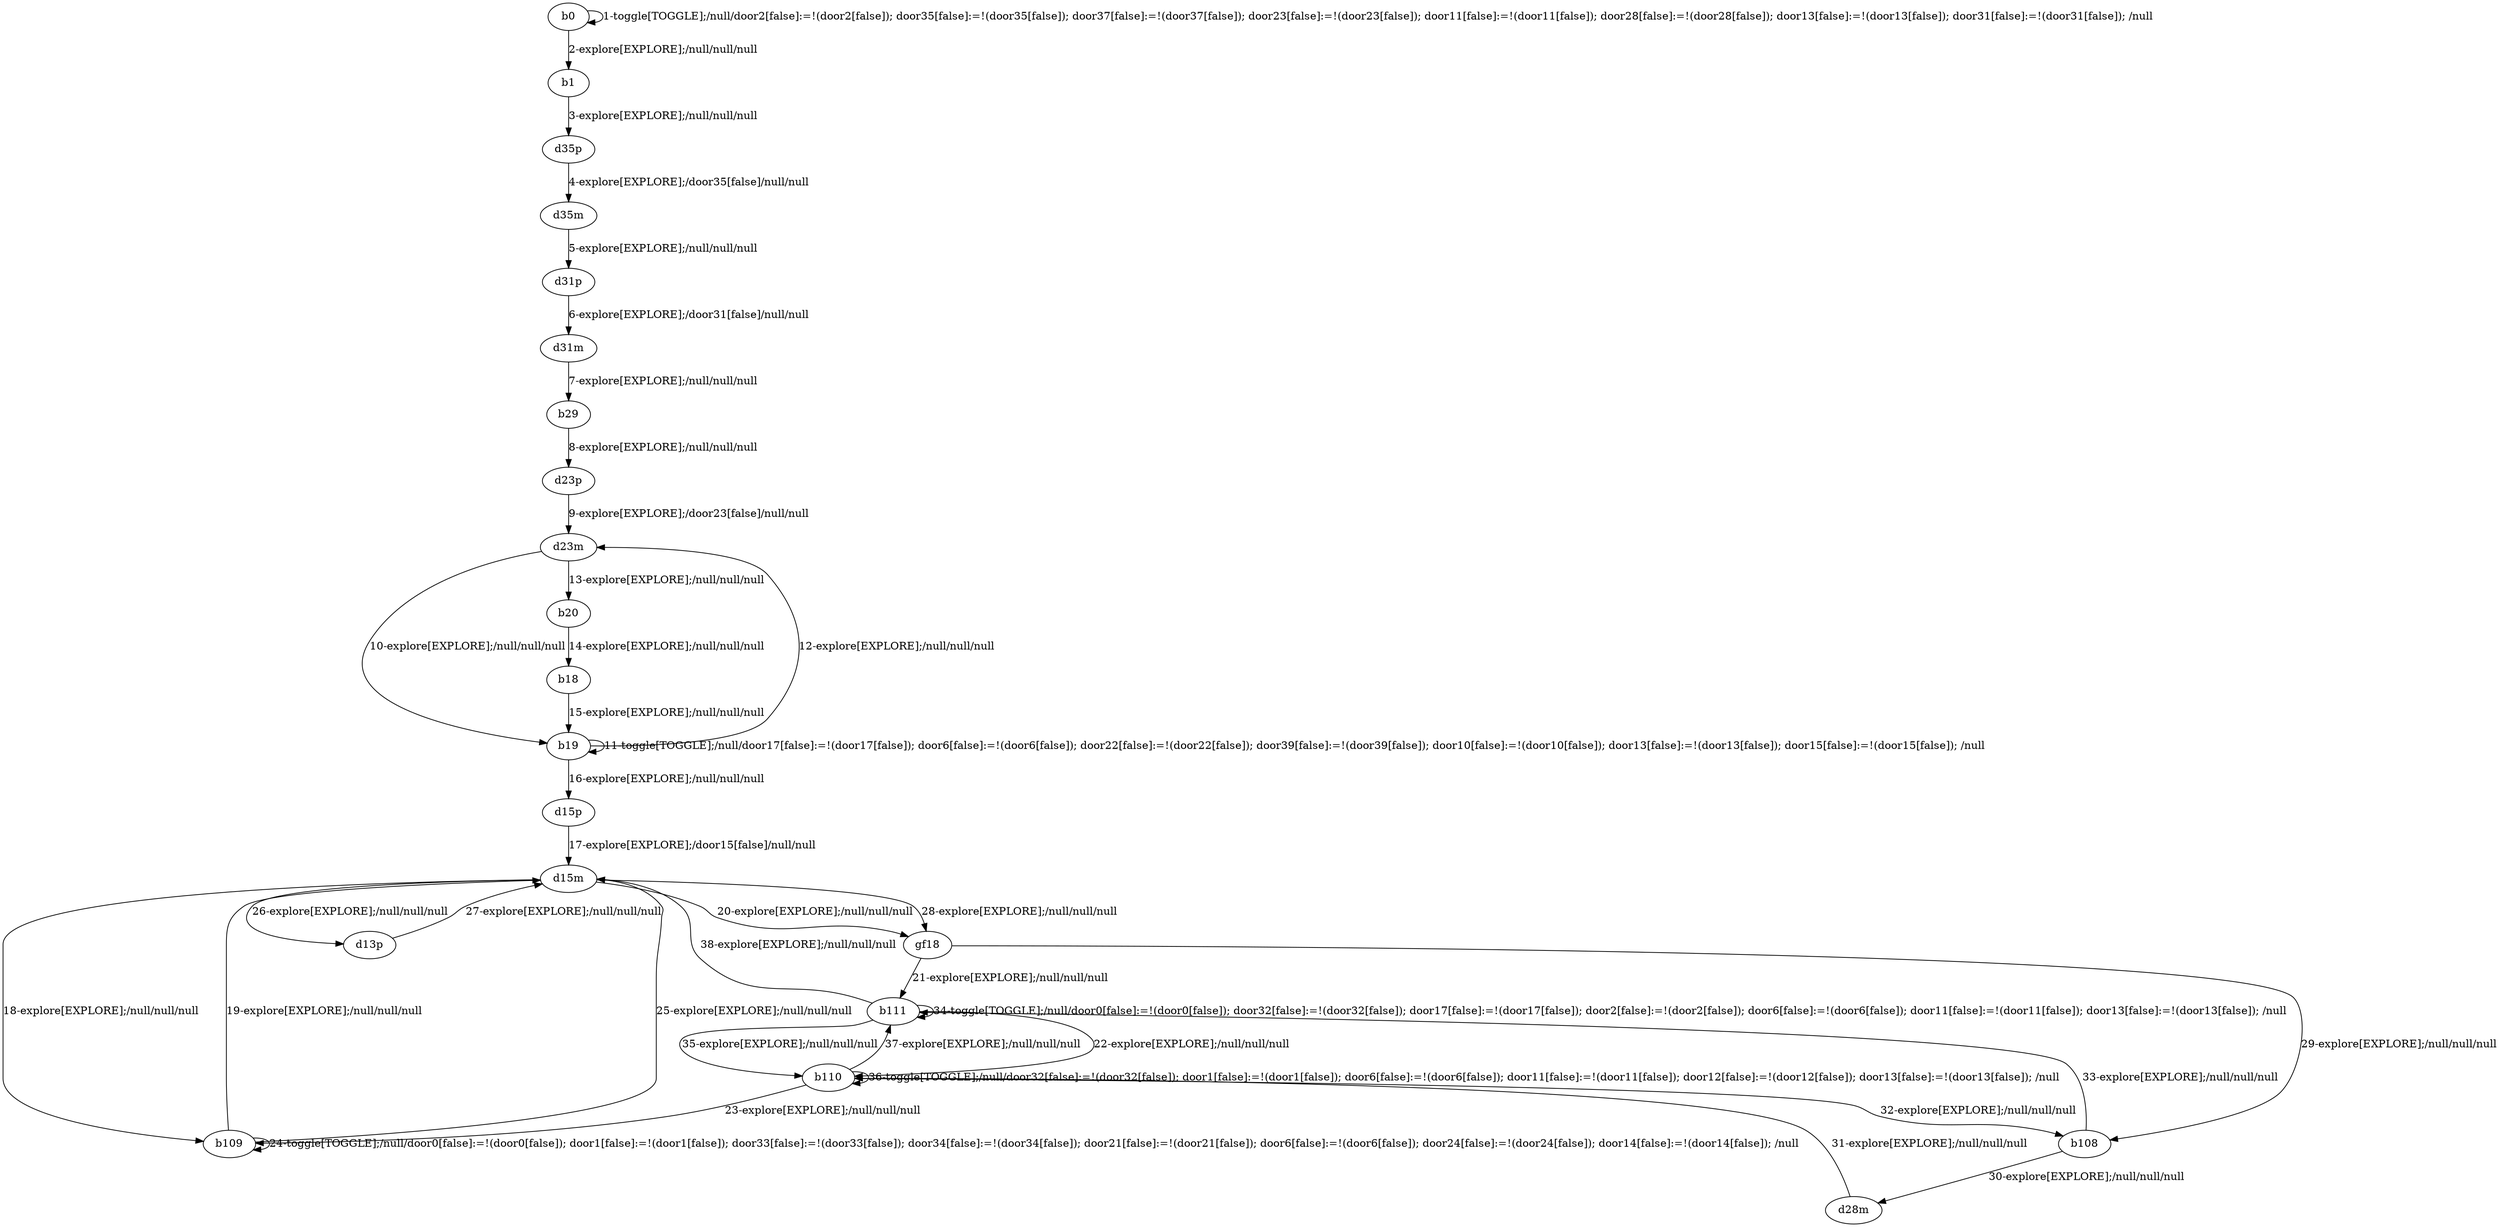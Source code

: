 # Total number of goals covered by this test: 2
# b110 --> b111
# b111 --> d15m

digraph g {
"b0" -> "b0" [label = "1-toggle[TOGGLE];/null/door2[false]:=!(door2[false]); door35[false]:=!(door35[false]); door37[false]:=!(door37[false]); door23[false]:=!(door23[false]); door11[false]:=!(door11[false]); door28[false]:=!(door28[false]); door13[false]:=!(door13[false]); door31[false]:=!(door31[false]); /null"];
"b0" -> "b1" [label = "2-explore[EXPLORE];/null/null/null"];
"b1" -> "d35p" [label = "3-explore[EXPLORE];/null/null/null"];
"d35p" -> "d35m" [label = "4-explore[EXPLORE];/door35[false]/null/null"];
"d35m" -> "d31p" [label = "5-explore[EXPLORE];/null/null/null"];
"d31p" -> "d31m" [label = "6-explore[EXPLORE];/door31[false]/null/null"];
"d31m" -> "b29" [label = "7-explore[EXPLORE];/null/null/null"];
"b29" -> "d23p" [label = "8-explore[EXPLORE];/null/null/null"];
"d23p" -> "d23m" [label = "9-explore[EXPLORE];/door23[false]/null/null"];
"d23m" -> "b19" [label = "10-explore[EXPLORE];/null/null/null"];
"b19" -> "b19" [label = "11-toggle[TOGGLE];/null/door17[false]:=!(door17[false]); door6[false]:=!(door6[false]); door22[false]:=!(door22[false]); door39[false]:=!(door39[false]); door10[false]:=!(door10[false]); door13[false]:=!(door13[false]); door15[false]:=!(door15[false]); /null"];
"b19" -> "d23m" [label = "12-explore[EXPLORE];/null/null/null"];
"d23m" -> "b20" [label = "13-explore[EXPLORE];/null/null/null"];
"b20" -> "b18" [label = "14-explore[EXPLORE];/null/null/null"];
"b18" -> "b19" [label = "15-explore[EXPLORE];/null/null/null"];
"b19" -> "d15p" [label = "16-explore[EXPLORE];/null/null/null"];
"d15p" -> "d15m" [label = "17-explore[EXPLORE];/door15[false]/null/null"];
"d15m" -> "b109" [label = "18-explore[EXPLORE];/null/null/null"];
"b109" -> "d15m" [label = "19-explore[EXPLORE];/null/null/null"];
"d15m" -> "gf18" [label = "20-explore[EXPLORE];/null/null/null"];
"gf18" -> "b111" [label = "21-explore[EXPLORE];/null/null/null"];
"b111" -> "b110" [label = "22-explore[EXPLORE];/null/null/null"];
"b110" -> "b109" [label = "23-explore[EXPLORE];/null/null/null"];
"b109" -> "b109" [label = "24-toggle[TOGGLE];/null/door0[false]:=!(door0[false]); door1[false]:=!(door1[false]); door33[false]:=!(door33[false]); door34[false]:=!(door34[false]); door21[false]:=!(door21[false]); door6[false]:=!(door6[false]); door24[false]:=!(door24[false]); door14[false]:=!(door14[false]); /null"];
"b109" -> "d15m" [label = "25-explore[EXPLORE];/null/null/null"];
"d15m" -> "d13p" [label = "26-explore[EXPLORE];/null/null/null"];
"d13p" -> "d15m" [label = "27-explore[EXPLORE];/null/null/null"];
"d15m" -> "gf18" [label = "28-explore[EXPLORE];/null/null/null"];
"gf18" -> "b108" [label = "29-explore[EXPLORE];/null/null/null"];
"b108" -> "d28m" [label = "30-explore[EXPLORE];/null/null/null"];
"d28m" -> "b110" [label = "31-explore[EXPLORE];/null/null/null"];
"b110" -> "b108" [label = "32-explore[EXPLORE];/null/null/null"];
"b108" -> "b111" [label = "33-explore[EXPLORE];/null/null/null"];
"b111" -> "b111" [label = "34-toggle[TOGGLE];/null/door0[false]:=!(door0[false]); door32[false]:=!(door32[false]); door17[false]:=!(door17[false]); door2[false]:=!(door2[false]); door6[false]:=!(door6[false]); door11[false]:=!(door11[false]); door13[false]:=!(door13[false]); /null"];
"b111" -> "b110" [label = "35-explore[EXPLORE];/null/null/null"];
"b110" -> "b110" [label = "36-toggle[TOGGLE];/null/door32[false]:=!(door32[false]); door1[false]:=!(door1[false]); door6[false]:=!(door6[false]); door11[false]:=!(door11[false]); door12[false]:=!(door12[false]); door13[false]:=!(door13[false]); /null"];
"b110" -> "b111" [label = "37-explore[EXPLORE];/null/null/null"];
"b111" -> "d15m" [label = "38-explore[EXPLORE];/null/null/null"];
}